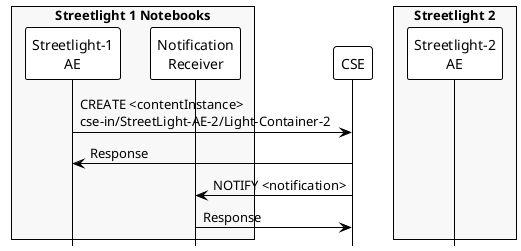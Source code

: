 @startuml
hide footbox
!theme plain
skinparam backgroundcolor transparent

box "Streetlight 1 Notebooks" #f8f8f8
participant "Streetlight-1\nAE" as AE1
participant "Notification\nReceiver" as NS
end box

participant "CSE" as CSE 

box "Streetlight 2" #f8f8f8
participant "Streetlight-2\nAE" as AE2
end box

AE1 -> CSE: CREATE <contentInstance>\ncse-in/StreetLight-AE-2/Light-Container-2
AE1 <- CSE: Response
CSE -> NS: NOTIFY <notification>
CSE <- NS: Response

@enduml